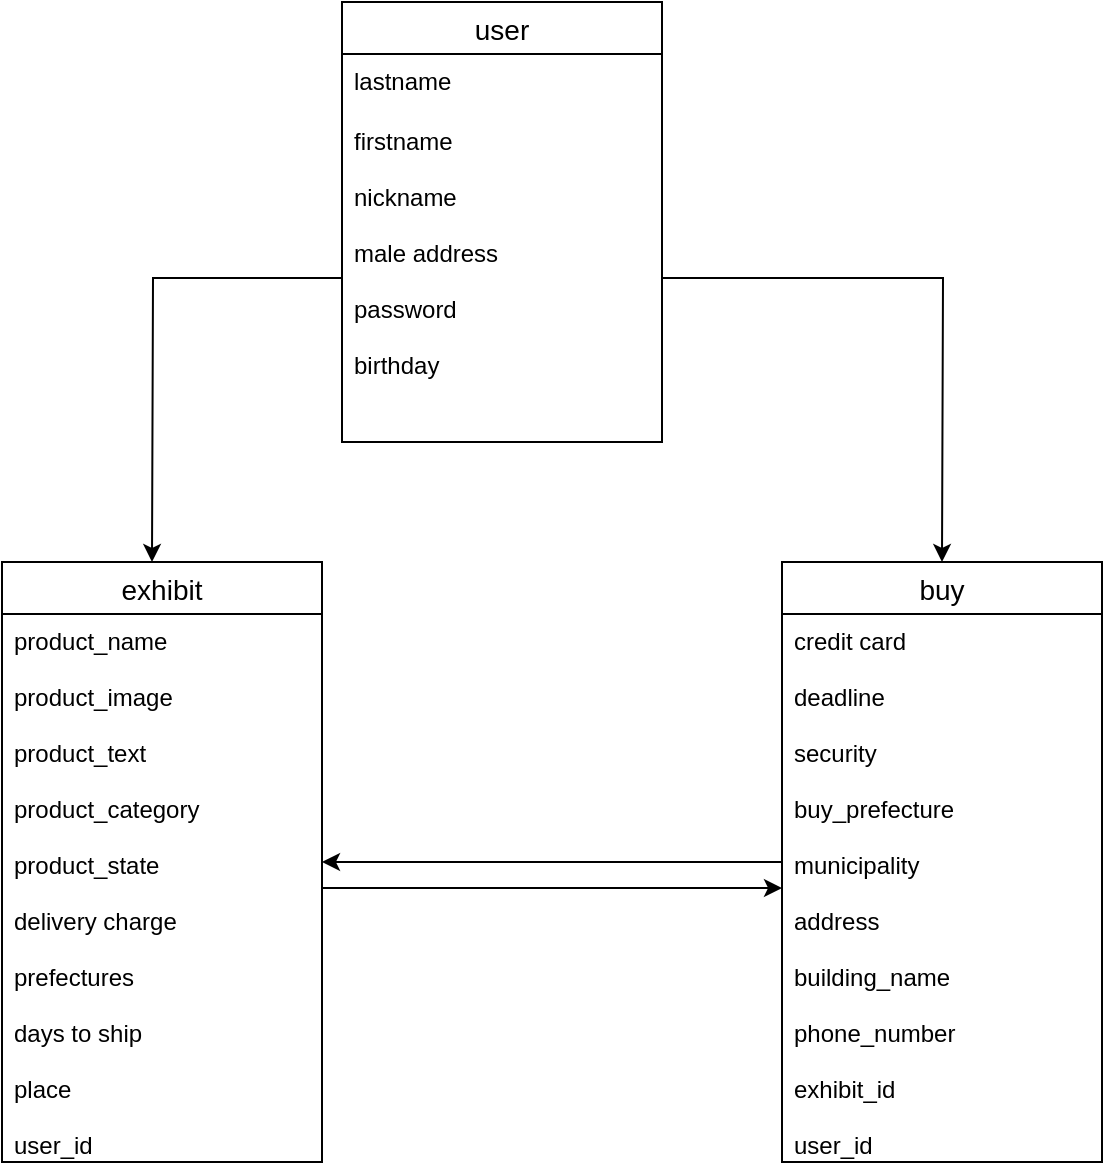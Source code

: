 <mxfile>
    <diagram id="I1-u8hTg5wmnG2TyrtBx" name="ページ1">
        <mxGraphModel dx="1080" dy="900" grid="1" gridSize="10" guides="1" tooltips="1" connect="1" arrows="1" fold="1" page="1" pageScale="1" pageWidth="827" pageHeight="1169" math="0" shadow="0">
            <root>
                <mxCell id="0"/>
                <mxCell id="1" parent="0"/>
                <mxCell id="23" value="user" style="swimlane;fontStyle=0;childLayout=stackLayout;horizontal=1;startSize=26;horizontalStack=0;resizeParent=1;resizeParentMax=0;resizeLast=0;collapsible=1;marginBottom=0;align=center;fontSize=14;" vertex="1" parent="1">
                    <mxGeometry x="290" y="240" width="160" height="220" as="geometry"/>
                </mxCell>
                <mxCell id="24" value="lastname&#10;&#10;" style="text;strokeColor=none;fillColor=none;spacingLeft=4;spacingRight=4;overflow=hidden;rotatable=0;points=[[0,0.5],[1,0.5]];portConstraint=eastwest;fontSize=12;" vertex="1" parent="23">
                    <mxGeometry y="26" width="160" height="30" as="geometry"/>
                </mxCell>
                <mxCell id="26" value="firstname&#10;&#10;nickname&#10;&#10;male address&#10;&#10;password&#10;&#10;birthday" style="text;strokeColor=none;fillColor=none;spacingLeft=4;spacingRight=4;overflow=hidden;rotatable=0;points=[[0,0.5],[1,0.5]];portConstraint=eastwest;fontSize=12;" vertex="1" parent="23">
                    <mxGeometry y="56" width="160" height="164" as="geometry"/>
                </mxCell>
                <mxCell id="27" style="edgeStyle=orthogonalEdgeStyle;rounded=0;orthogonalLoop=1;jettySize=auto;html=1;entryX=0.5;entryY=0;entryDx=0;entryDy=0;" edge="1" parent="1" source="26">
                    <mxGeometry relative="1" as="geometry">
                        <mxPoint x="590" y="520" as="targetPoint"/>
                    </mxGeometry>
                </mxCell>
                <mxCell id="28" style="edgeStyle=orthogonalEdgeStyle;rounded=0;orthogonalLoop=1;jettySize=auto;html=1;exitX=0;exitY=0.5;exitDx=0;exitDy=0;entryX=0.5;entryY=0;entryDx=0;entryDy=0;" edge="1" parent="1" source="26">
                    <mxGeometry relative="1" as="geometry">
                        <mxPoint x="195" y="520" as="targetPoint"/>
                    </mxGeometry>
                </mxCell>
                <mxCell id="33" value="exhibit" style="swimlane;fontStyle=0;childLayout=stackLayout;horizontal=1;startSize=26;horizontalStack=0;resizeParent=1;resizeParentMax=0;resizeLast=0;collapsible=1;marginBottom=0;align=center;fontSize=14;" vertex="1" parent="1">
                    <mxGeometry x="120" y="520" width="160" height="300" as="geometry"/>
                </mxCell>
                <mxCell id="35" value="product_name&#10;&#10;product_image&#10;&#10;product_text&#10;&#10;product_category&#10;&#10;product_state&#10;&#10;delivery charge&#10;&#10;prefectures&#10;&#10;days to ship&#10;&#10;place&#10;&#10;user_id&#10;&#10;&#10;&#10;&#10;&#10;&#10;&#10;" style="text;strokeColor=none;fillColor=none;spacingLeft=4;spacingRight=4;overflow=hidden;rotatable=0;points=[[0,0.5],[1,0.5]];portConstraint=eastwest;fontSize=12;" vertex="1" parent="33">
                    <mxGeometry y="26" width="160" height="274" as="geometry"/>
                </mxCell>
                <mxCell id="46" style="edgeStyle=orthogonalEdgeStyle;rounded=0;orthogonalLoop=1;jettySize=auto;html=1;" edge="1" parent="1" source="41">
                    <mxGeometry relative="1" as="geometry">
                        <mxPoint x="280" y="670" as="targetPoint"/>
                    </mxGeometry>
                </mxCell>
                <mxCell id="41" value="buy" style="swimlane;fontStyle=0;childLayout=stackLayout;horizontal=1;startSize=26;horizontalStack=0;resizeParent=1;resizeParentMax=0;resizeLast=0;collapsible=1;marginBottom=0;align=center;fontSize=14;" vertex="1" parent="1">
                    <mxGeometry x="510" y="520" width="160" height="300" as="geometry"/>
                </mxCell>
                <mxCell id="42" value="credit card&#10;&#10;deadline&#10;&#10;security&#10;&#10;buy_prefecture&#10;&#10;municipality&#10;&#10;address&#10;&#10;building_name&#10;&#10;phone_number&#10;&#10;exhibit_id&#10;&#10;user_id" style="text;strokeColor=none;fillColor=none;spacingLeft=4;spacingRight=4;overflow=hidden;rotatable=0;points=[[0,0.5],[1,0.5]];portConstraint=eastwest;fontSize=12;" vertex="1" parent="41">
                    <mxGeometry y="26" width="160" height="274" as="geometry"/>
                </mxCell>
                <mxCell id="45" style="edgeStyle=orthogonalEdgeStyle;rounded=0;orthogonalLoop=1;jettySize=auto;html=1;entryX=0;entryY=0.5;entryDx=0;entryDy=0;" edge="1" parent="1" source="35" target="42">
                    <mxGeometry relative="1" as="geometry"/>
                </mxCell>
            </root>
        </mxGraphModel>
    </diagram>
</mxfile>